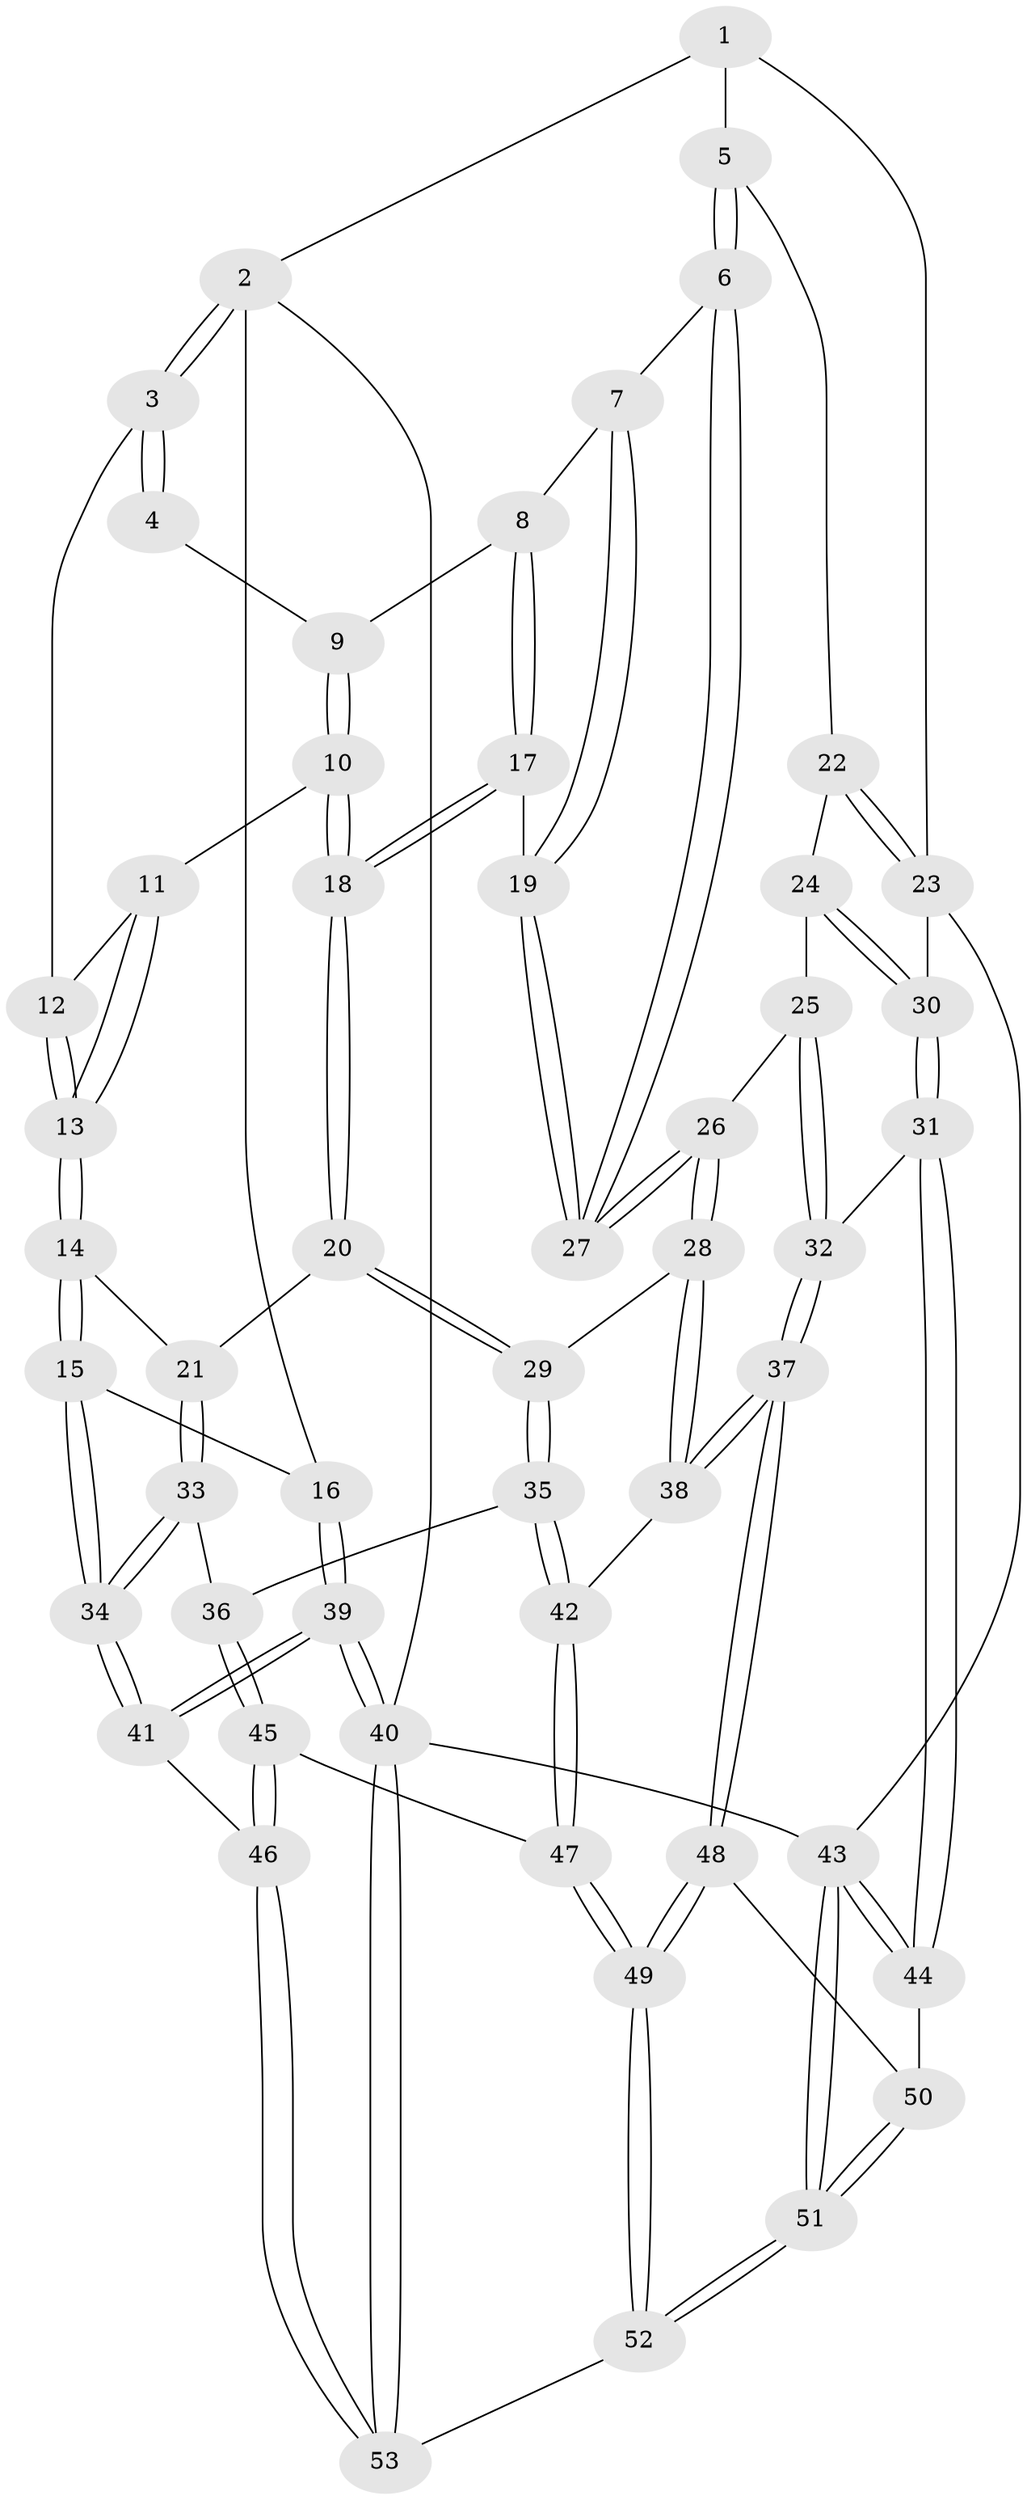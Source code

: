 // coarse degree distribution, {5: 0.3870967741935484, 3: 0.1935483870967742, 4: 0.3225806451612903, 6: 0.0967741935483871}
// Generated by graph-tools (version 1.1) at 2025/24/03/03/25 07:24:40]
// undirected, 53 vertices, 129 edges
graph export_dot {
graph [start="1"]
  node [color=gray90,style=filled];
  1 [pos="+0.6848888834550696+0"];
  2 [pos="+0+0"];
  3 [pos="+0.02218213962404864+0"];
  4 [pos="+0.20662014918436836+0"];
  5 [pos="+0.6982862879334729+0.016542544418995223"];
  6 [pos="+0.6655747243832172+0.07231914735359374"];
  7 [pos="+0.5139697255037331+0.15058699963556935"];
  8 [pos="+0.45822942447915804+0.17141768076085484"];
  9 [pos="+0.33736067632088385+0.1311013732020791"];
  10 [pos="+0.32247831209186567+0.20686769082426562"];
  11 [pos="+0.3046640388349843+0.21647895346144552"];
  12 [pos="+0.20771192679304196+0.19790289517036772"];
  13 [pos="+0.19085892571789811+0.34054969183419376"];
  14 [pos="+0.17160975008167967+0.38033219370979443"];
  15 [pos="+0.034261825642622694+0.37948700790226014"];
  16 [pos="+0+0.31005678366129413"];
  17 [pos="+0.41268626566145283+0.338143287065392"];
  18 [pos="+0.41219058229837374+0.3382500630513359"];
  19 [pos="+0.47834731255851526+0.3487733501978662"];
  20 [pos="+0.36088468742330804+0.38228635929949495"];
  21 [pos="+0.18854315946441008+0.3889674500426786"];
  22 [pos="+0.7748609013959404+0.08778388098145261"];
  23 [pos="+1+0.292361981635476"];
  24 [pos="+0.8180323590531382+0.3655587864415498"];
  25 [pos="+0.77585050852947+0.38635993112327216"];
  26 [pos="+0.619776583684668+0.40394606892865115"];
  27 [pos="+0.6078184117295395+0.3829124240469623"];
  28 [pos="+0.6080854197837589+0.5214130845159892"];
  29 [pos="+0.392948903701117+0.5305253225060439"];
  30 [pos="+1+0.3943254389190513"];
  31 [pos="+1+0.5696834754570642"];
  32 [pos="+0.8551334815126763+0.6195003391428484"];
  33 [pos="+0.26811362204746064+0.592395071540327"];
  34 [pos="+0.14639070108635407+0.6974201547914202"];
  35 [pos="+0.34569189376888737+0.5938985135779585"];
  36 [pos="+0.33784690800141187+0.594697713226027"];
  37 [pos="+0.7021350918608064+0.6855138919523912"];
  38 [pos="+0.6438765760013802+0.6243724366628602"];
  39 [pos="+0+0.8463081594952804"];
  40 [pos="+0+1"];
  41 [pos="+0.14209229287699904+0.7080067703319138"];
  42 [pos="+0.42590187732981843+0.6895503300281431"];
  43 [pos="+1+1"];
  44 [pos="+1+0.8922231815559428"];
  45 [pos="+0.2890211286447789+0.8407664453405524"];
  46 [pos="+0.27459019402162993+0.8489417305453683"];
  47 [pos="+0.40035216816800556+0.7922966295665813"];
  48 [pos="+0.6988886760990942+0.7482696695557025"];
  49 [pos="+0.6098319832779776+0.9081411537581859"];
  50 [pos="+0.7599339526882447+0.7863325014272207"];
  51 [pos="+1+1"];
  52 [pos="+0.6035471402031097+1"];
  53 [pos="+0.2375321922159293+1"];
  1 -- 2;
  1 -- 5;
  1 -- 23;
  2 -- 3;
  2 -- 3;
  2 -- 16;
  2 -- 40;
  3 -- 4;
  3 -- 4;
  3 -- 12;
  4 -- 9;
  5 -- 6;
  5 -- 6;
  5 -- 22;
  6 -- 7;
  6 -- 27;
  6 -- 27;
  7 -- 8;
  7 -- 19;
  7 -- 19;
  8 -- 9;
  8 -- 17;
  8 -- 17;
  9 -- 10;
  9 -- 10;
  10 -- 11;
  10 -- 18;
  10 -- 18;
  11 -- 12;
  11 -- 13;
  11 -- 13;
  12 -- 13;
  12 -- 13;
  13 -- 14;
  13 -- 14;
  14 -- 15;
  14 -- 15;
  14 -- 21;
  15 -- 16;
  15 -- 34;
  15 -- 34;
  16 -- 39;
  16 -- 39;
  17 -- 18;
  17 -- 18;
  17 -- 19;
  18 -- 20;
  18 -- 20;
  19 -- 27;
  19 -- 27;
  20 -- 21;
  20 -- 29;
  20 -- 29;
  21 -- 33;
  21 -- 33;
  22 -- 23;
  22 -- 23;
  22 -- 24;
  23 -- 30;
  23 -- 43;
  24 -- 25;
  24 -- 30;
  24 -- 30;
  25 -- 26;
  25 -- 32;
  25 -- 32;
  26 -- 27;
  26 -- 27;
  26 -- 28;
  26 -- 28;
  28 -- 29;
  28 -- 38;
  28 -- 38;
  29 -- 35;
  29 -- 35;
  30 -- 31;
  30 -- 31;
  31 -- 32;
  31 -- 44;
  31 -- 44;
  32 -- 37;
  32 -- 37;
  33 -- 34;
  33 -- 34;
  33 -- 36;
  34 -- 41;
  34 -- 41;
  35 -- 36;
  35 -- 42;
  35 -- 42;
  36 -- 45;
  36 -- 45;
  37 -- 38;
  37 -- 38;
  37 -- 48;
  37 -- 48;
  38 -- 42;
  39 -- 40;
  39 -- 40;
  39 -- 41;
  39 -- 41;
  40 -- 53;
  40 -- 53;
  40 -- 43;
  41 -- 46;
  42 -- 47;
  42 -- 47;
  43 -- 44;
  43 -- 44;
  43 -- 51;
  43 -- 51;
  44 -- 50;
  45 -- 46;
  45 -- 46;
  45 -- 47;
  46 -- 53;
  46 -- 53;
  47 -- 49;
  47 -- 49;
  48 -- 49;
  48 -- 49;
  48 -- 50;
  49 -- 52;
  49 -- 52;
  50 -- 51;
  50 -- 51;
  51 -- 52;
  51 -- 52;
  52 -- 53;
}
